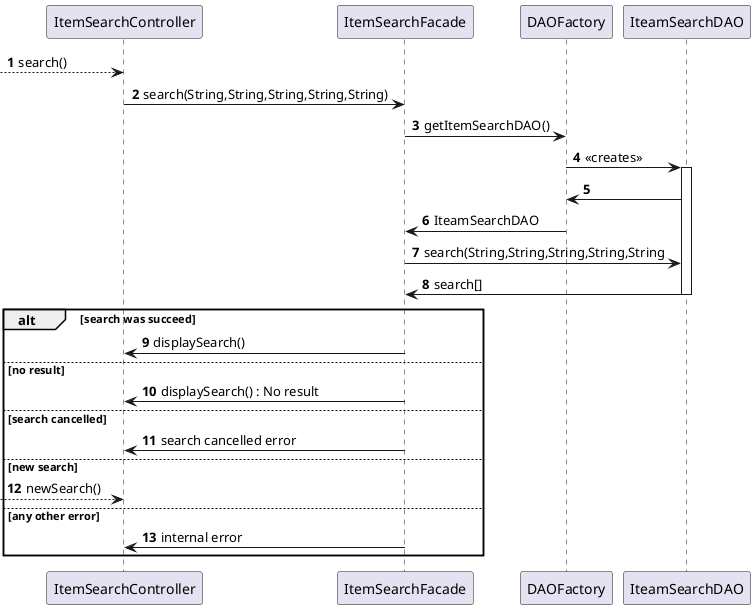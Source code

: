 @startuml
autonumber

--> ItemSearchController: search()
ItemSearchController -> ItemSearchFacade: search(String,String,String,String,String)
ItemSearchFacade -> DAOFactory : getItemSearchDAO()
DAOFactory -> IteamSearchDAO ++ : <<creates>>
IteamSearchDAO -> DAOFactory
DAOFactory -> ItemSearchFacade : IteamSearchDAO
ItemSearchFacade -> IteamSearchDAO : search(String,String,String,String,String
IteamSearchDAO -> ItemSearchFacade : search[]
deactivate IteamSearchDAO
alt search was succeed
  ItemSearchFacade -> ItemSearchController : displaySearch()
else no result
  ItemSearchFacade -> ItemSearchController: displaySearch() : No result
else search cancelled
  ItemSearchFacade -> ItemSearchController: search cancelled error
else new search
  --> ItemSearchController: newSearch()
else any other error
  ItemSearchFacade -> ItemSearchController: internal error
end

@enduml